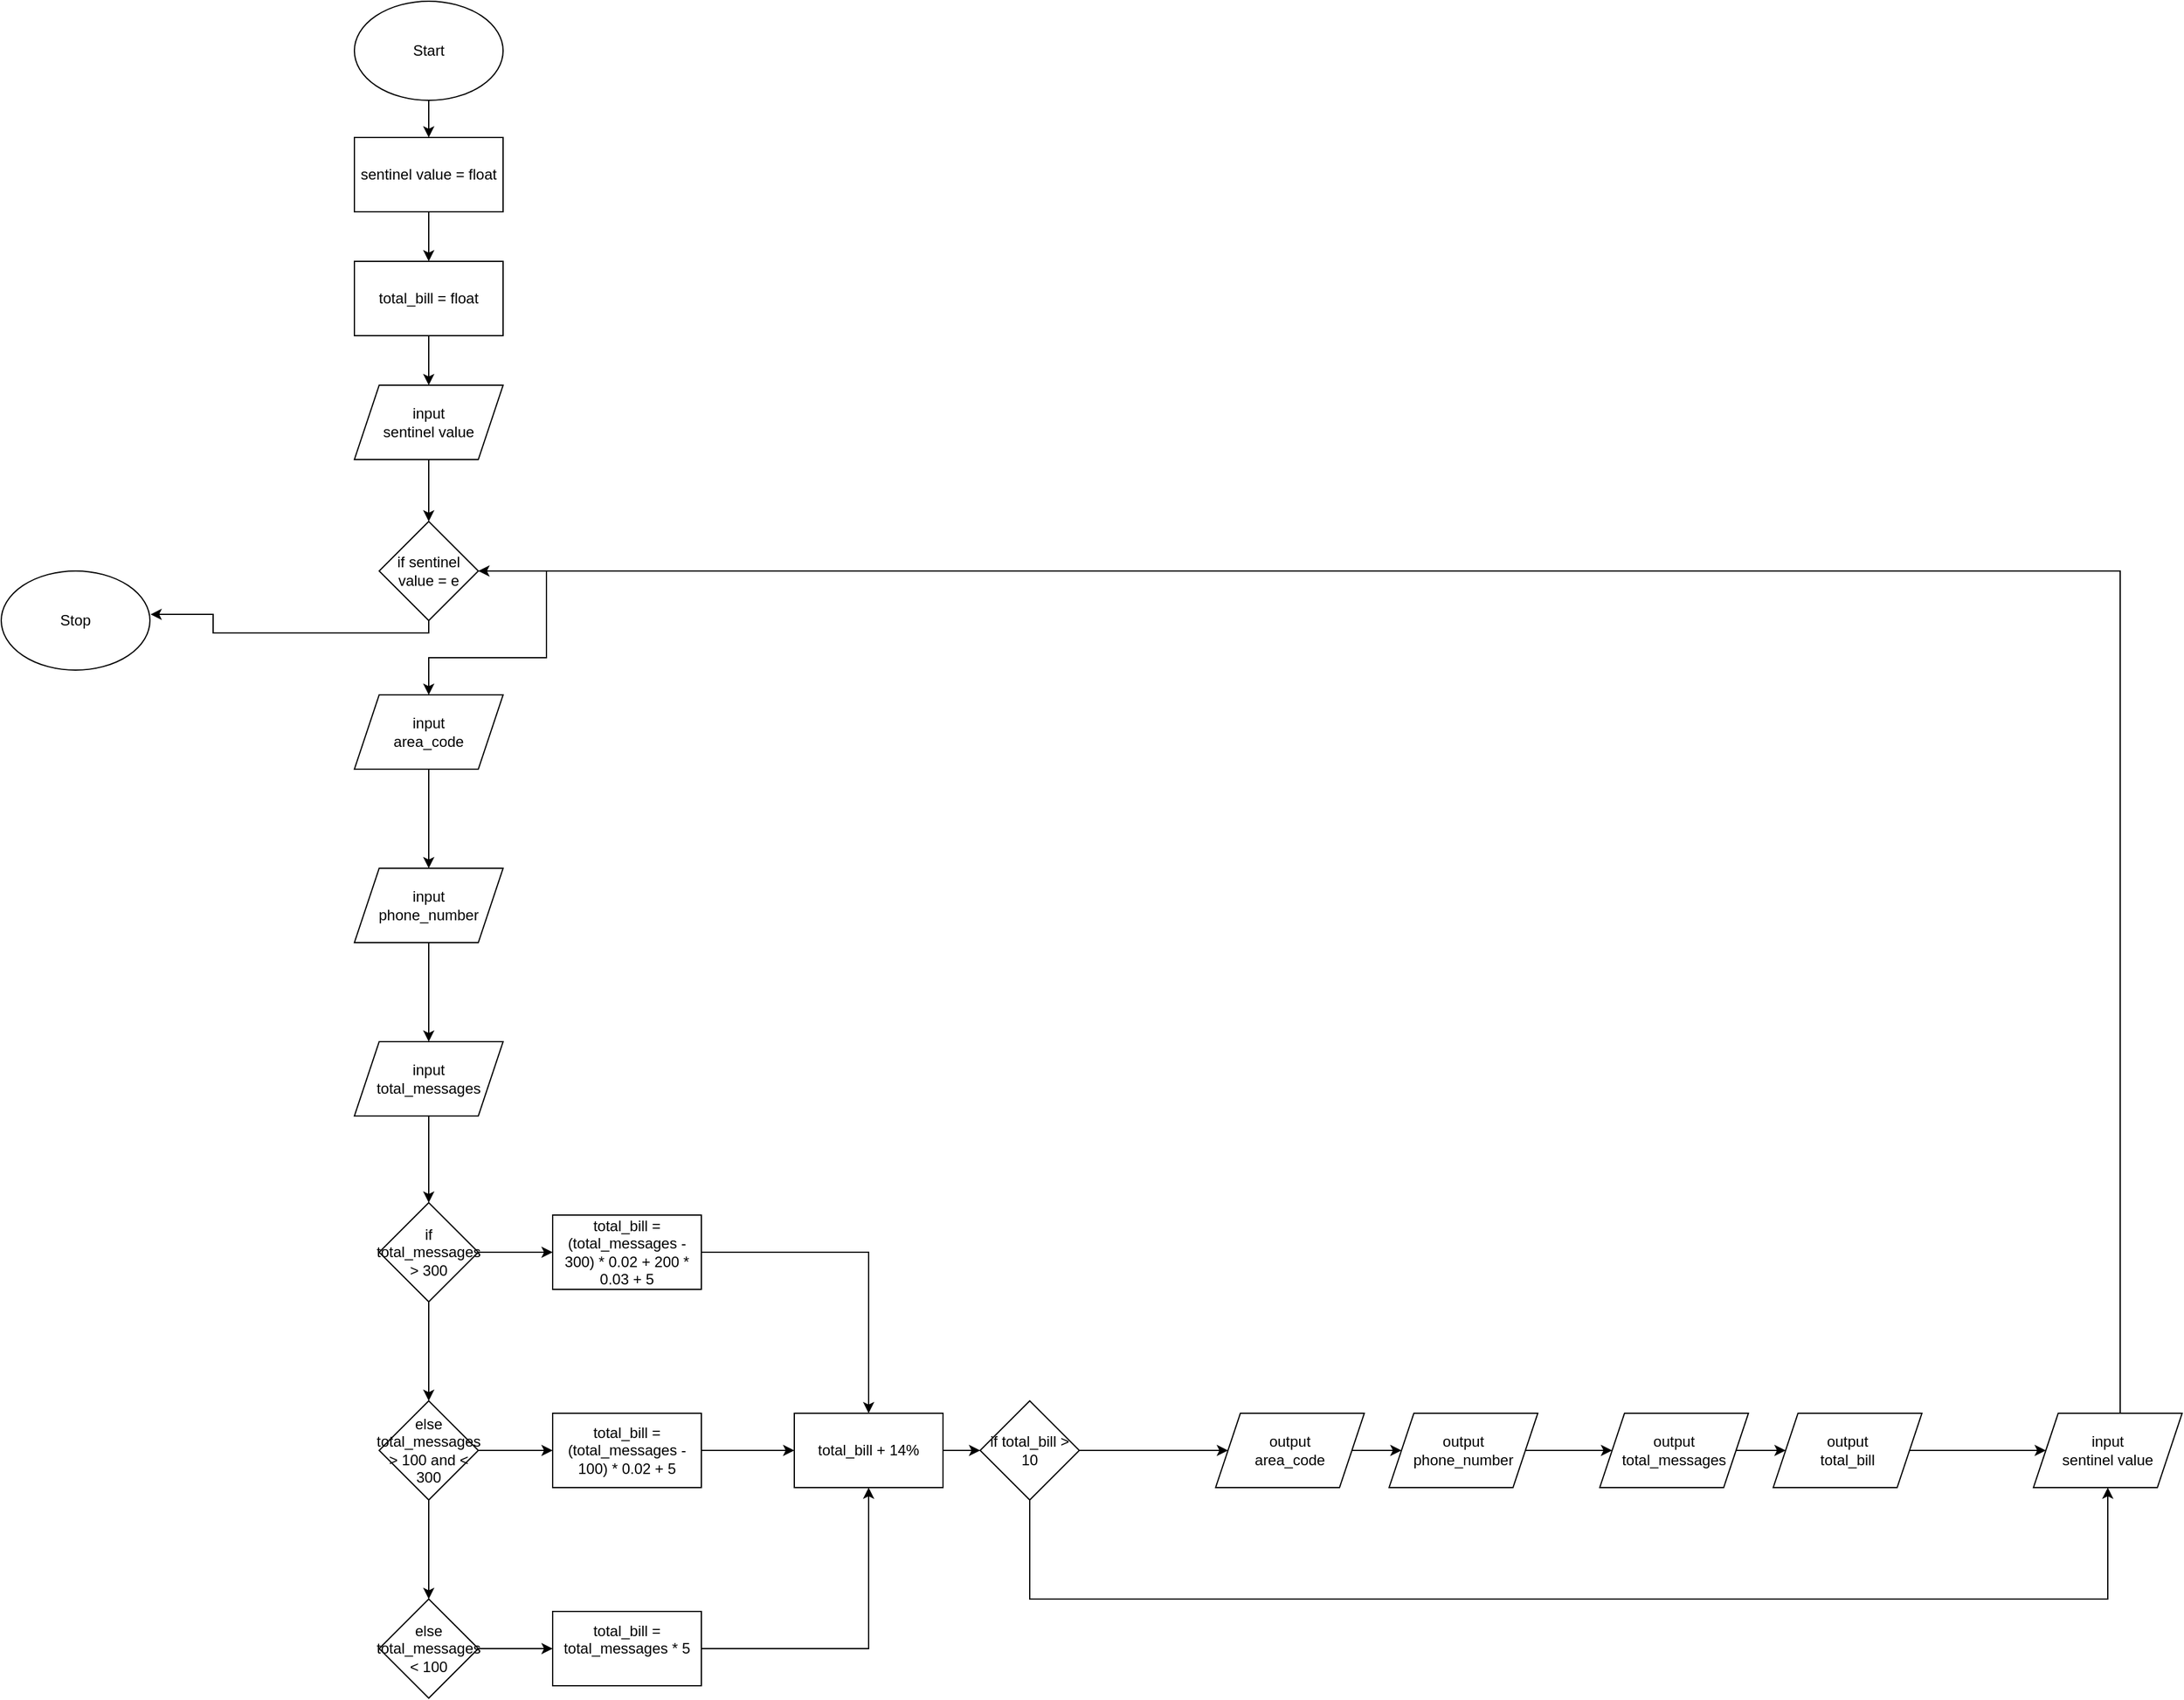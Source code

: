 <mxfile version="25.0.1">
  <diagram name="Page-1" id="dugwzRtyupv9mLhYKLsL">
    <mxGraphModel dx="1760" dy="1579" grid="1" gridSize="10" guides="1" tooltips="1" connect="1" arrows="1" fold="1" page="1" pageScale="1" pageWidth="850" pageHeight="1100" math="0" shadow="0">
      <root>
        <mxCell id="0" />
        <mxCell id="1" parent="0" />
        <mxCell id="6tGq16v7A0yfnEXkWjkf-1" value="" style="edgeStyle=orthogonalEdgeStyle;rounded=0;orthogonalLoop=1;jettySize=auto;html=1;" edge="1" parent="1" source="6tGq16v7A0yfnEXkWjkf-26" target="6tGq16v7A0yfnEXkWjkf-5">
          <mxGeometry relative="1" as="geometry">
            <Array as="points">
              <mxPoint x="870" y="1210" />
              <mxPoint x="870" y="1280" />
              <mxPoint x="775" y="1280" />
            </Array>
          </mxGeometry>
        </mxCell>
        <mxCell id="6tGq16v7A0yfnEXkWjkf-2" style="edgeStyle=orthogonalEdgeStyle;rounded=0;orthogonalLoop=1;jettySize=auto;html=1;entryX=0.5;entryY=0;entryDx=0;entryDy=0;" edge="1" parent="1" source="6tGq16v7A0yfnEXkWjkf-23" target="6tGq16v7A0yfnEXkWjkf-15">
          <mxGeometry relative="1" as="geometry">
            <mxPoint x="775" y="910" as="targetPoint" />
          </mxGeometry>
        </mxCell>
        <mxCell id="6tGq16v7A0yfnEXkWjkf-3" value="Start" style="ellipse;whiteSpace=wrap;html=1;" vertex="1" parent="1">
          <mxGeometry x="715" y="750" width="120" height="80" as="geometry" />
        </mxCell>
        <mxCell id="6tGq16v7A0yfnEXkWjkf-4" value="" style="edgeStyle=orthogonalEdgeStyle;rounded=0;orthogonalLoop=1;jettySize=auto;html=1;" edge="1" parent="1" source="6tGq16v7A0yfnEXkWjkf-5" target="6tGq16v7A0yfnEXkWjkf-7">
          <mxGeometry relative="1" as="geometry" />
        </mxCell>
        <mxCell id="6tGq16v7A0yfnEXkWjkf-5" value="&lt;div&gt;input&lt;/div&gt;&lt;div&gt;area_code&lt;br&gt;&lt;/div&gt;" style="shape=parallelogram;perimeter=parallelogramPerimeter;whiteSpace=wrap;html=1;fixedSize=1;" vertex="1" parent="1">
          <mxGeometry x="715" y="1310" width="120" height="60" as="geometry" />
        </mxCell>
        <mxCell id="6tGq16v7A0yfnEXkWjkf-6" value="" style="edgeStyle=orthogonalEdgeStyle;rounded=0;orthogonalLoop=1;jettySize=auto;html=1;" edge="1" parent="1" source="6tGq16v7A0yfnEXkWjkf-7" target="6tGq16v7A0yfnEXkWjkf-9">
          <mxGeometry relative="1" as="geometry" />
        </mxCell>
        <mxCell id="6tGq16v7A0yfnEXkWjkf-7" value="&lt;div&gt;input&lt;/div&gt;&lt;div&gt;phone_number&lt;br&gt;&lt;/div&gt;" style="shape=parallelogram;perimeter=parallelogramPerimeter;whiteSpace=wrap;html=1;fixedSize=1;" vertex="1" parent="1">
          <mxGeometry x="715" y="1450" width="120" height="60" as="geometry" />
        </mxCell>
        <mxCell id="6tGq16v7A0yfnEXkWjkf-8" value="" style="edgeStyle=orthogonalEdgeStyle;rounded=0;orthogonalLoop=1;jettySize=auto;html=1;" edge="1" parent="1" source="6tGq16v7A0yfnEXkWjkf-9" target="6tGq16v7A0yfnEXkWjkf-12">
          <mxGeometry relative="1" as="geometry" />
        </mxCell>
        <mxCell id="6tGq16v7A0yfnEXkWjkf-9" value="&lt;div&gt;input&lt;/div&gt;&lt;div&gt;total_messages&lt;br&gt;&lt;/div&gt;" style="shape=parallelogram;perimeter=parallelogramPerimeter;whiteSpace=wrap;html=1;fixedSize=1;" vertex="1" parent="1">
          <mxGeometry x="715" y="1590" width="120" height="60" as="geometry" />
        </mxCell>
        <mxCell id="6tGq16v7A0yfnEXkWjkf-10" value="" style="edgeStyle=orthogonalEdgeStyle;rounded=0;orthogonalLoop=1;jettySize=auto;html=1;" edge="1" parent="1" source="6tGq16v7A0yfnEXkWjkf-12" target="6tGq16v7A0yfnEXkWjkf-14">
          <mxGeometry relative="1" as="geometry" />
        </mxCell>
        <mxCell id="6tGq16v7A0yfnEXkWjkf-11" value="" style="edgeStyle=orthogonalEdgeStyle;rounded=0;orthogonalLoop=1;jettySize=auto;html=1;" edge="1" parent="1" source="6tGq16v7A0yfnEXkWjkf-12" target="6tGq16v7A0yfnEXkWjkf-17">
          <mxGeometry relative="1" as="geometry" />
        </mxCell>
        <mxCell id="6tGq16v7A0yfnEXkWjkf-12" value="if total_messages &amp;gt; 300" style="rhombus;whiteSpace=wrap;html=1;" vertex="1" parent="1">
          <mxGeometry x="735" y="1720" width="80" height="80" as="geometry" />
        </mxCell>
        <mxCell id="6tGq16v7A0yfnEXkWjkf-13" value="" style="edgeStyle=orthogonalEdgeStyle;rounded=0;orthogonalLoop=1;jettySize=auto;html=1;" edge="1" parent="1" source="6tGq16v7A0yfnEXkWjkf-14" target="6tGq16v7A0yfnEXkWjkf-19">
          <mxGeometry relative="1" as="geometry" />
        </mxCell>
        <mxCell id="6tGq16v7A0yfnEXkWjkf-122" value="" style="edgeStyle=orthogonalEdgeStyle;rounded=0;orthogonalLoop=1;jettySize=auto;html=1;" edge="1" parent="1" source="6tGq16v7A0yfnEXkWjkf-14" target="6tGq16v7A0yfnEXkWjkf-121">
          <mxGeometry relative="1" as="geometry" />
        </mxCell>
        <mxCell id="6tGq16v7A0yfnEXkWjkf-14" value="else total_messages &amp;gt; 100 and &amp;lt; 300" style="rhombus;whiteSpace=wrap;html=1;" vertex="1" parent="1">
          <mxGeometry x="735" y="1880" width="80" height="80" as="geometry" />
        </mxCell>
        <mxCell id="6tGq16v7A0yfnEXkWjkf-15" value="total_bill = float" style="rounded=0;whiteSpace=wrap;html=1;" vertex="1" parent="1">
          <mxGeometry x="715" y="960" width="120" height="60" as="geometry" />
        </mxCell>
        <mxCell id="6tGq16v7A0yfnEXkWjkf-16" style="edgeStyle=orthogonalEdgeStyle;rounded=0;orthogonalLoop=1;jettySize=auto;html=1;entryX=0.5;entryY=0;entryDx=0;entryDy=0;" edge="1" parent="1" source="6tGq16v7A0yfnEXkWjkf-17" target="6tGq16v7A0yfnEXkWjkf-21">
          <mxGeometry relative="1" as="geometry" />
        </mxCell>
        <mxCell id="6tGq16v7A0yfnEXkWjkf-17" value="total_bill = (total_messages - 300) * 0.02 + 200 * 0.03 + 5" style="whiteSpace=wrap;html=1;" vertex="1" parent="1">
          <mxGeometry x="875" y="1730" width="120" height="60" as="geometry" />
        </mxCell>
        <mxCell id="6tGq16v7A0yfnEXkWjkf-18" style="edgeStyle=orthogonalEdgeStyle;rounded=0;orthogonalLoop=1;jettySize=auto;html=1;entryX=0;entryY=0.5;entryDx=0;entryDy=0;" edge="1" parent="1" source="6tGq16v7A0yfnEXkWjkf-19" target="6tGq16v7A0yfnEXkWjkf-21">
          <mxGeometry relative="1" as="geometry" />
        </mxCell>
        <mxCell id="6tGq16v7A0yfnEXkWjkf-19" value="total_bill = (total_messages - 100) * 0.02 + 5" style="whiteSpace=wrap;html=1;" vertex="1" parent="1">
          <mxGeometry x="875" y="1890" width="120" height="60" as="geometry" />
        </mxCell>
        <mxCell id="6tGq16v7A0yfnEXkWjkf-20" value="" style="edgeStyle=orthogonalEdgeStyle;rounded=0;orthogonalLoop=1;jettySize=auto;html=1;" edge="1" parent="1" source="6tGq16v7A0yfnEXkWjkf-126" target="6tGq16v7A0yfnEXkWjkf-31">
          <mxGeometry relative="1" as="geometry" />
        </mxCell>
        <mxCell id="6tGq16v7A0yfnEXkWjkf-21" value="&lt;div&gt;total_bill + 14%&lt;/div&gt;" style="rounded=0;whiteSpace=wrap;html=1;" vertex="1" parent="1">
          <mxGeometry x="1070" y="1890" width="120" height="60" as="geometry" />
        </mxCell>
        <mxCell id="6tGq16v7A0yfnEXkWjkf-22" value="" style="edgeStyle=orthogonalEdgeStyle;rounded=0;orthogonalLoop=1;jettySize=auto;html=1;entryX=0.5;entryY=0;entryDx=0;entryDy=0;" edge="1" parent="1" source="6tGq16v7A0yfnEXkWjkf-3" target="6tGq16v7A0yfnEXkWjkf-23">
          <mxGeometry relative="1" as="geometry">
            <mxPoint x="775" y="960" as="targetPoint" />
            <mxPoint x="775" y="830" as="sourcePoint" />
          </mxGeometry>
        </mxCell>
        <mxCell id="6tGq16v7A0yfnEXkWjkf-23" value="sentinel value = float" style="rounded=0;whiteSpace=wrap;html=1;" vertex="1" parent="1">
          <mxGeometry x="715" y="860" width="120" height="60" as="geometry" />
        </mxCell>
        <mxCell id="6tGq16v7A0yfnEXkWjkf-24" value="" style="edgeStyle=orthogonalEdgeStyle;rounded=0;orthogonalLoop=1;jettySize=auto;html=1;" edge="1" parent="1" source="6tGq16v7A0yfnEXkWjkf-29" target="6tGq16v7A0yfnEXkWjkf-26">
          <mxGeometry relative="1" as="geometry">
            <mxPoint x="775" y="1130" as="sourcePoint" />
            <mxPoint x="775" y="1310" as="targetPoint" />
          </mxGeometry>
        </mxCell>
        <mxCell id="6tGq16v7A0yfnEXkWjkf-25" style="edgeStyle=orthogonalEdgeStyle;rounded=0;orthogonalLoop=1;jettySize=auto;html=1;exitX=0.5;exitY=1;exitDx=0;exitDy=0;entryX=1.004;entryY=0.438;entryDx=0;entryDy=0;entryPerimeter=0;" edge="1" parent="1" source="6tGq16v7A0yfnEXkWjkf-26" target="6tGq16v7A0yfnEXkWjkf-27">
          <mxGeometry relative="1" as="geometry">
            <mxPoint x="600.001" y="1260" as="targetPoint" />
            <mxPoint x="775.02" y="1269" as="sourcePoint" />
            <Array as="points">
              <mxPoint x="775" y="1260" />
              <mxPoint x="601" y="1260" />
              <mxPoint x="601" y="1245" />
            </Array>
          </mxGeometry>
        </mxCell>
        <mxCell id="6tGq16v7A0yfnEXkWjkf-26" value="if sentinel value = e" style="rhombus;whiteSpace=wrap;html=1;" vertex="1" parent="1">
          <mxGeometry x="735" y="1170" width="80" height="80" as="geometry" />
        </mxCell>
        <mxCell id="6tGq16v7A0yfnEXkWjkf-27" value="Stop" style="ellipse;whiteSpace=wrap;html=1;" vertex="1" parent="1">
          <mxGeometry x="430" y="1210" width="120" height="80" as="geometry" />
        </mxCell>
        <mxCell id="6tGq16v7A0yfnEXkWjkf-28" value="" style="edgeStyle=orthogonalEdgeStyle;rounded=0;orthogonalLoop=1;jettySize=auto;html=1;" edge="1" parent="1" source="6tGq16v7A0yfnEXkWjkf-15" target="6tGq16v7A0yfnEXkWjkf-29">
          <mxGeometry relative="1" as="geometry">
            <mxPoint x="775" y="1020" as="sourcePoint" />
            <mxPoint x="775" y="1170" as="targetPoint" />
          </mxGeometry>
        </mxCell>
        <mxCell id="6tGq16v7A0yfnEXkWjkf-29" value="&lt;div&gt;input&lt;/div&gt;&lt;div&gt;sentinel value&lt;/div&gt;" style="shape=parallelogram;perimeter=parallelogramPerimeter;whiteSpace=wrap;html=1;fixedSize=1;" vertex="1" parent="1">
          <mxGeometry x="715" y="1060" width="120" height="60" as="geometry" />
        </mxCell>
        <mxCell id="6tGq16v7A0yfnEXkWjkf-30" value="" style="edgeStyle=orthogonalEdgeStyle;rounded=0;orthogonalLoop=1;jettySize=auto;html=1;" edge="1" parent="1" source="6tGq16v7A0yfnEXkWjkf-31" target="6tGq16v7A0yfnEXkWjkf-33">
          <mxGeometry relative="1" as="geometry" />
        </mxCell>
        <mxCell id="6tGq16v7A0yfnEXkWjkf-31" value="&lt;div&gt;output&lt;/div&gt;&lt;div&gt;area_code&lt;br&gt;&lt;/div&gt;" style="shape=parallelogram;perimeter=parallelogramPerimeter;whiteSpace=wrap;html=1;fixedSize=1;rounded=0;" vertex="1" parent="1">
          <mxGeometry x="1410" y="1890" width="120" height="60" as="geometry" />
        </mxCell>
        <mxCell id="6tGq16v7A0yfnEXkWjkf-32" value="" style="edgeStyle=orthogonalEdgeStyle;rounded=0;orthogonalLoop=1;jettySize=auto;html=1;" edge="1" parent="1" source="6tGq16v7A0yfnEXkWjkf-33" target="6tGq16v7A0yfnEXkWjkf-35">
          <mxGeometry relative="1" as="geometry" />
        </mxCell>
        <mxCell id="6tGq16v7A0yfnEXkWjkf-33" value="&lt;div&gt;output&lt;/div&gt;&lt;div&gt;phone_number&lt;br&gt;&lt;/div&gt;" style="shape=parallelogram;perimeter=parallelogramPerimeter;whiteSpace=wrap;html=1;fixedSize=1;rounded=0;" vertex="1" parent="1">
          <mxGeometry x="1550" y="1890" width="120" height="60" as="geometry" />
        </mxCell>
        <mxCell id="6tGq16v7A0yfnEXkWjkf-34" value="" style="edgeStyle=orthogonalEdgeStyle;rounded=0;orthogonalLoop=1;jettySize=auto;html=1;" edge="1" parent="1" source="6tGq16v7A0yfnEXkWjkf-35" target="6tGq16v7A0yfnEXkWjkf-37">
          <mxGeometry relative="1" as="geometry" />
        </mxCell>
        <mxCell id="6tGq16v7A0yfnEXkWjkf-35" value="&lt;div&gt;output&lt;/div&gt;&lt;div&gt;total_messages&lt;br&gt;&lt;/div&gt;" style="shape=parallelogram;perimeter=parallelogramPerimeter;whiteSpace=wrap;html=1;fixedSize=1;rounded=0;" vertex="1" parent="1">
          <mxGeometry x="1720" y="1890" width="120" height="60" as="geometry" />
        </mxCell>
        <mxCell id="6tGq16v7A0yfnEXkWjkf-36" value="" style="edgeStyle=orthogonalEdgeStyle;rounded=0;orthogonalLoop=1;jettySize=auto;html=1;" edge="1" parent="1" source="6tGq16v7A0yfnEXkWjkf-37" target="6tGq16v7A0yfnEXkWjkf-39">
          <mxGeometry relative="1" as="geometry" />
        </mxCell>
        <mxCell id="6tGq16v7A0yfnEXkWjkf-37" value="&lt;div&gt;output&lt;/div&gt;&lt;div&gt;total_bill&lt;br&gt;&lt;/div&gt;" style="shape=parallelogram;perimeter=parallelogramPerimeter;whiteSpace=wrap;html=1;fixedSize=1;rounded=0;" vertex="1" parent="1">
          <mxGeometry x="1860" y="1890" width="120" height="60" as="geometry" />
        </mxCell>
        <mxCell id="6tGq16v7A0yfnEXkWjkf-38" style="edgeStyle=orthogonalEdgeStyle;rounded=0;orthogonalLoop=1;jettySize=auto;html=1;entryX=1;entryY=0.5;entryDx=0;entryDy=0;" edge="1" parent="1" source="6tGq16v7A0yfnEXkWjkf-39" target="6tGq16v7A0yfnEXkWjkf-26">
          <mxGeometry relative="1" as="geometry">
            <Array as="points">
              <mxPoint x="2140" y="1210" />
            </Array>
          </mxGeometry>
        </mxCell>
        <mxCell id="6tGq16v7A0yfnEXkWjkf-39" value="&lt;div&gt;input&lt;/div&gt;&lt;div&gt;&lt;div&gt;sentinel value&lt;/div&gt;&lt;/div&gt;" style="shape=parallelogram;perimeter=parallelogramPerimeter;whiteSpace=wrap;html=1;fixedSize=1;rounded=0;" vertex="1" parent="1">
          <mxGeometry x="2070" y="1890" width="120" height="60" as="geometry" />
        </mxCell>
        <mxCell id="6tGq16v7A0yfnEXkWjkf-124" value="" style="edgeStyle=orthogonalEdgeStyle;rounded=0;orthogonalLoop=1;jettySize=auto;html=1;" edge="1" parent="1" source="6tGq16v7A0yfnEXkWjkf-121" target="6tGq16v7A0yfnEXkWjkf-123">
          <mxGeometry relative="1" as="geometry" />
        </mxCell>
        <mxCell id="6tGq16v7A0yfnEXkWjkf-121" value="&lt;div&gt;else total_messages &amp;lt; 100&lt;br&gt;&lt;/div&gt;" style="rhombus;whiteSpace=wrap;html=1;" vertex="1" parent="1">
          <mxGeometry x="735" y="2040" width="80" height="80" as="geometry" />
        </mxCell>
        <mxCell id="6tGq16v7A0yfnEXkWjkf-125" style="edgeStyle=orthogonalEdgeStyle;rounded=0;orthogonalLoop=1;jettySize=auto;html=1;entryX=0.5;entryY=1;entryDx=0;entryDy=0;" edge="1" parent="1" source="6tGq16v7A0yfnEXkWjkf-123" target="6tGq16v7A0yfnEXkWjkf-21">
          <mxGeometry relative="1" as="geometry" />
        </mxCell>
        <mxCell id="6tGq16v7A0yfnEXkWjkf-123" value="&#xa;total_bill = total_messages * 5&#xa;&#xa;" style="whiteSpace=wrap;html=1;" vertex="1" parent="1">
          <mxGeometry x="875" y="2050" width="120" height="60" as="geometry" />
        </mxCell>
        <mxCell id="6tGq16v7A0yfnEXkWjkf-127" value="" style="edgeStyle=orthogonalEdgeStyle;rounded=0;orthogonalLoop=1;jettySize=auto;html=1;" edge="1" parent="1" source="6tGq16v7A0yfnEXkWjkf-21" target="6tGq16v7A0yfnEXkWjkf-126">
          <mxGeometry relative="1" as="geometry">
            <mxPoint x="1190" y="1920" as="sourcePoint" />
            <mxPoint x="1350" y="1920" as="targetPoint" />
          </mxGeometry>
        </mxCell>
        <mxCell id="6tGq16v7A0yfnEXkWjkf-126" value="if total_bill &amp;gt; 10" style="rhombus;whiteSpace=wrap;html=1;" vertex="1" parent="1">
          <mxGeometry x="1220" y="1880" width="80" height="80" as="geometry" />
        </mxCell>
        <mxCell id="6tGq16v7A0yfnEXkWjkf-128" style="edgeStyle=orthogonalEdgeStyle;rounded=0;orthogonalLoop=1;jettySize=auto;html=1;entryX=0.5;entryY=1;entryDx=0;entryDy=0;" edge="1" parent="1" source="6tGq16v7A0yfnEXkWjkf-126" target="6tGq16v7A0yfnEXkWjkf-39">
          <mxGeometry relative="1" as="geometry">
            <Array as="points">
              <mxPoint x="1260" y="2040" />
              <mxPoint x="2130" y="2040" />
            </Array>
          </mxGeometry>
        </mxCell>
      </root>
    </mxGraphModel>
  </diagram>
</mxfile>

